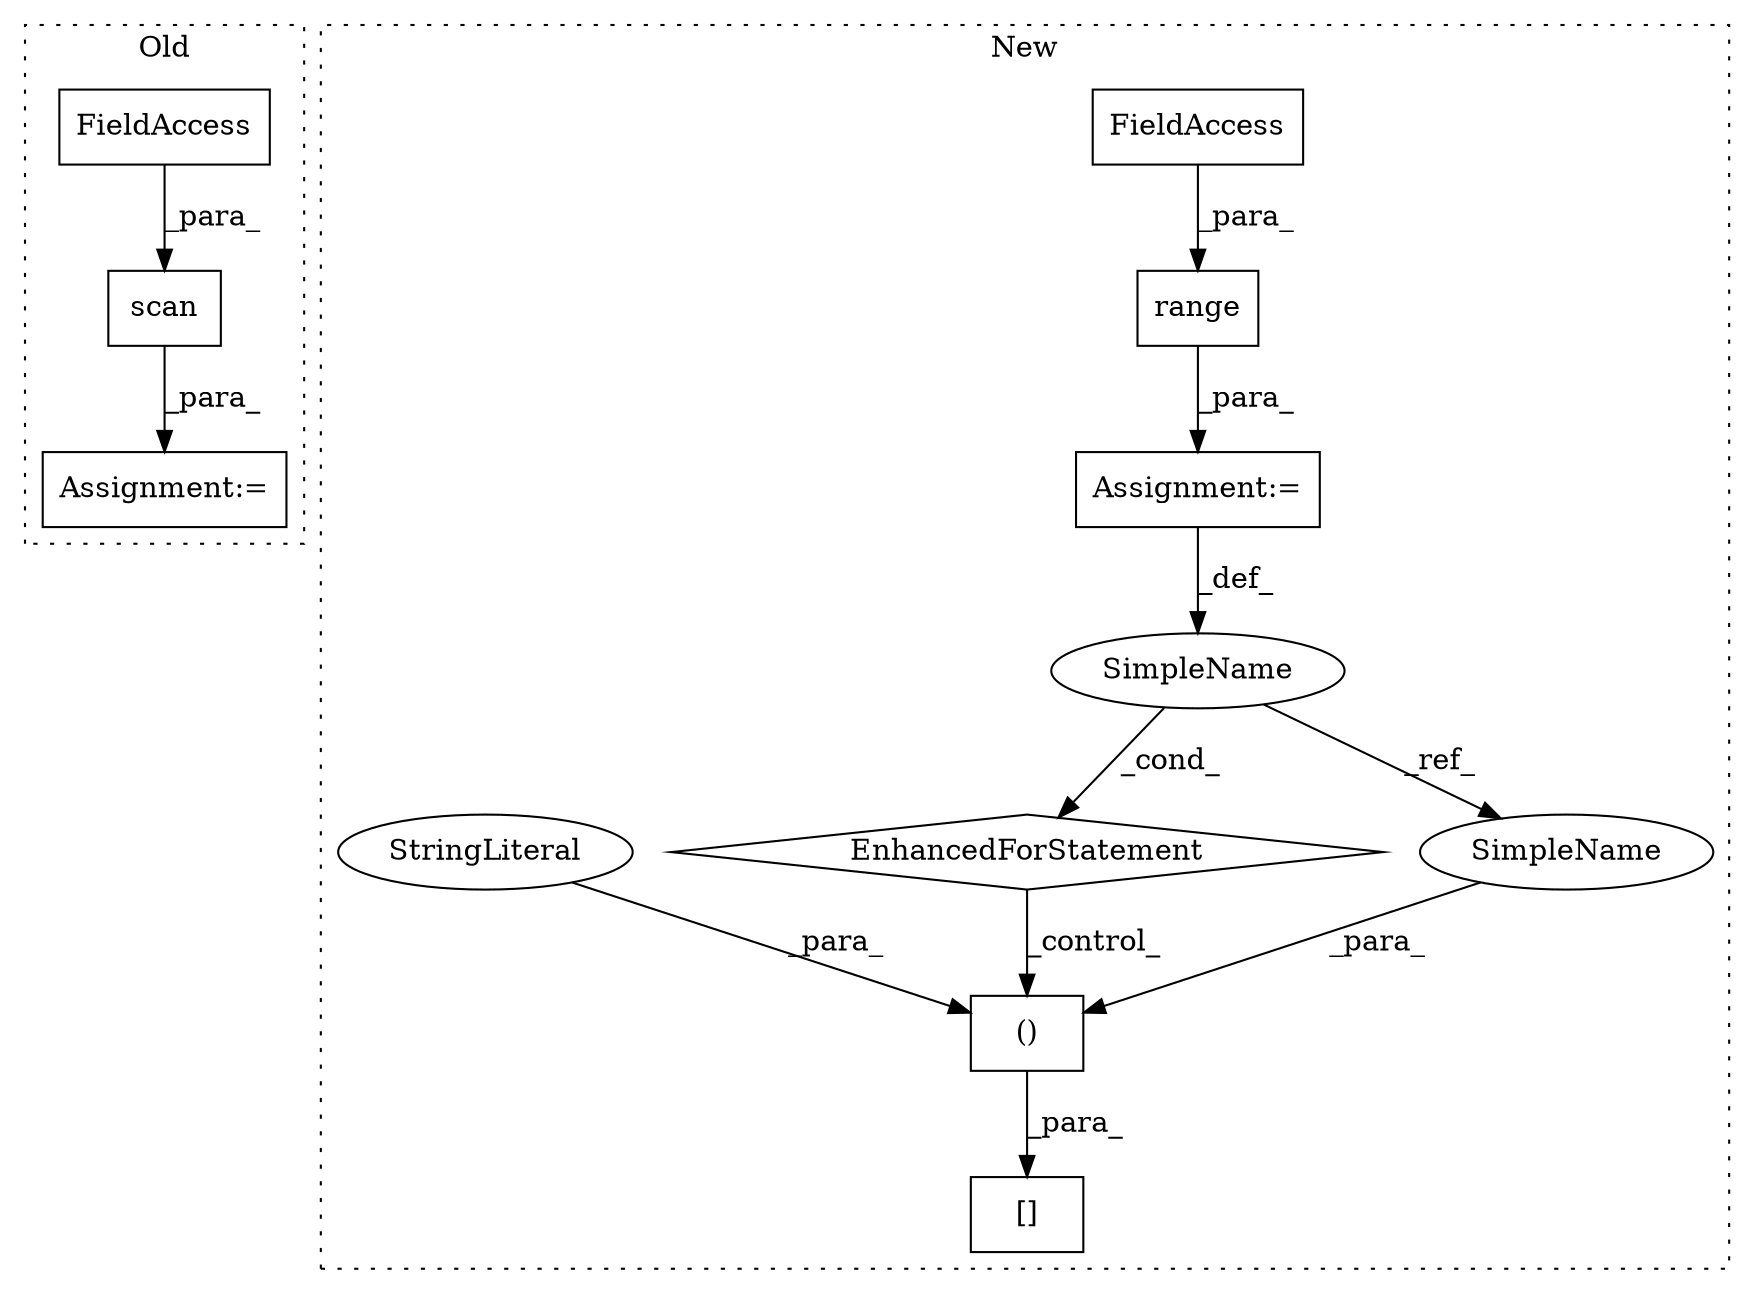 digraph G {
subgraph cluster0 {
1 [label="scan" a="32" s="1919,1951" l="5,1" shape="box"];
3 [label="Assignment:=" a="7" s="1910" l="2" shape="box"];
8 [label="FieldAccess" a="22" s="1924" l="1" shape="box"];
label = "Old";
style="dotted";
}
subgraph cluster1 {
2 [label="[]" a="2" s="1770,1852" l="23,2" shape="box"];
4 [label="range" a="32" s="1703,1724" l="6,1" shape="box"];
5 [label="Assignment:=" a="7" s="1634,1725" l="61,2" shape="box"];
6 [label="()" a="106" s="1793" l="59" shape="box"];
7 [label="EnhancedForStatement" a="70" s="1634,1725" l="61,2" shape="diamond"];
9 [label="FieldAccess" a="22" s="1709" l="15" shape="box"];
10 [label="SimpleName" a="42" s="1699" l="1" shape="ellipse"];
11 [label="StringLiteral" a="45" s="1822" l="16" shape="ellipse"];
12 [label="SimpleName" a="42" s="1851" l="1" shape="ellipse"];
label = "New";
style="dotted";
}
1 -> 3 [label="_para_"];
4 -> 5 [label="_para_"];
5 -> 10 [label="_def_"];
6 -> 2 [label="_para_"];
7 -> 6 [label="_control_"];
8 -> 1 [label="_para_"];
9 -> 4 [label="_para_"];
10 -> 7 [label="_cond_"];
10 -> 12 [label="_ref_"];
11 -> 6 [label="_para_"];
12 -> 6 [label="_para_"];
}